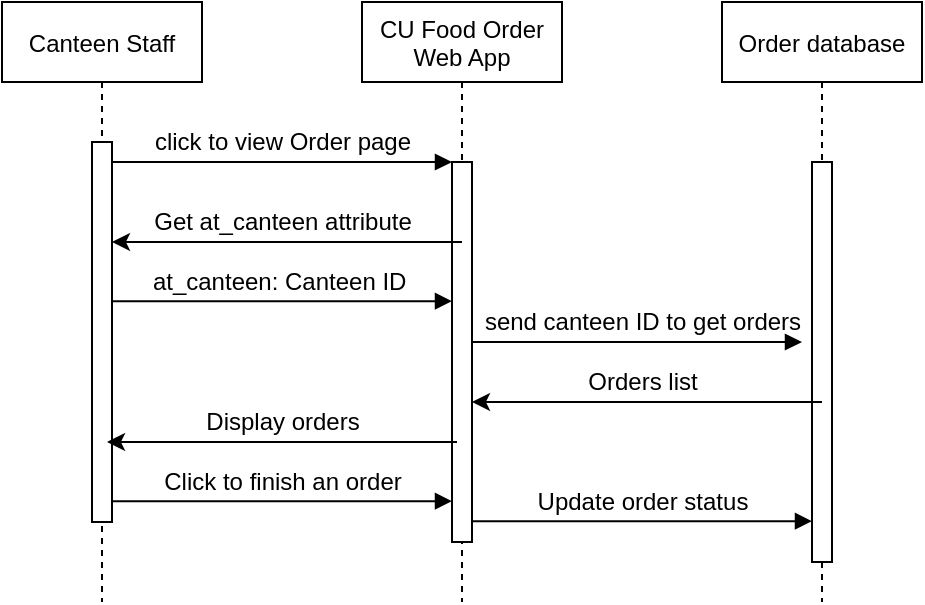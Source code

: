 <mxfile version="17.5.1" type="github">
  <diagram id="JyH9dKXLlh4wl-Uolb7m" name="Page-1">
    <mxGraphModel dx="988" dy="490" grid="1" gridSize="10" guides="1" tooltips="1" connect="1" arrows="1" fold="1" page="1" pageScale="1" pageWidth="850" pageHeight="1100" math="0" shadow="0">
      <root>
        <mxCell id="0" />
        <mxCell id="1" parent="0" />
        <mxCell id="SsQwXliOyGbZY1lNXIvn-25" value="" style="verticalAlign=bottom;endArrow=block;entryX=0;entryY=0;shadow=0;strokeWidth=1;" edge="1" parent="1">
          <mxGeometry relative="1" as="geometry">
            <mxPoint x="350" y="250.0" as="sourcePoint" />
            <mxPoint x="520" y="250.0" as="targetPoint" />
          </mxGeometry>
        </mxCell>
        <mxCell id="SsQwXliOyGbZY1lNXIvn-1" value="Canteen Staff" style="shape=umlLifeline;perimeter=lifelinePerimeter;container=1;collapsible=0;recursiveResize=0;rounded=0;shadow=0;strokeWidth=1;" vertex="1" parent="1">
          <mxGeometry x="120" y="80" width="100" height="300" as="geometry" />
        </mxCell>
        <mxCell id="SsQwXliOyGbZY1lNXIvn-2" value="" style="points=[];perimeter=orthogonalPerimeter;rounded=0;shadow=0;strokeWidth=1;" vertex="1" parent="SsQwXliOyGbZY1lNXIvn-1">
          <mxGeometry x="45" y="70" width="10" height="190" as="geometry" />
        </mxCell>
        <mxCell id="SsQwXliOyGbZY1lNXIvn-5" value="CU Food Order&#xa;Web App" style="shape=umlLifeline;perimeter=lifelinePerimeter;container=1;collapsible=0;recursiveResize=0;rounded=0;shadow=0;strokeWidth=1;" vertex="1" parent="1">
          <mxGeometry x="300" y="80" width="100" height="300" as="geometry" />
        </mxCell>
        <mxCell id="SsQwXliOyGbZY1lNXIvn-6" value="" style="points=[];perimeter=orthogonalPerimeter;rounded=0;shadow=0;strokeWidth=1;" vertex="1" parent="SsQwXliOyGbZY1lNXIvn-5">
          <mxGeometry x="45" y="80" width="10" height="190" as="geometry" />
        </mxCell>
        <mxCell id="SsQwXliOyGbZY1lNXIvn-39" value="" style="verticalAlign=bottom;endArrow=block;entryX=0;entryY=0;shadow=0;strokeWidth=1;" edge="1" parent="SsQwXliOyGbZY1lNXIvn-5">
          <mxGeometry relative="1" as="geometry">
            <mxPoint x="-125" y="249.58" as="sourcePoint" />
            <mxPoint x="45" y="249.58" as="targetPoint" />
          </mxGeometry>
        </mxCell>
        <mxCell id="SsQwXliOyGbZY1lNXIvn-40" value="Click to finish an order" style="text;html=1;align=center;verticalAlign=middle;resizable=0;points=[];autosize=1;strokeColor=none;fillColor=none;" vertex="1" parent="SsQwXliOyGbZY1lNXIvn-5">
          <mxGeometry x="-105" y="230" width="130" height="20" as="geometry" />
        </mxCell>
        <mxCell id="SsQwXliOyGbZY1lNXIvn-8" value="" style="verticalAlign=bottom;endArrow=block;entryX=0;entryY=0;shadow=0;strokeWidth=1;" edge="1" parent="1" source="SsQwXliOyGbZY1lNXIvn-2" target="SsQwXliOyGbZY1lNXIvn-6">
          <mxGeometry relative="1" as="geometry">
            <mxPoint x="275" y="160" as="sourcePoint" />
          </mxGeometry>
        </mxCell>
        <mxCell id="SsQwXliOyGbZY1lNXIvn-21" value="Order database" style="shape=umlLifeline;perimeter=lifelinePerimeter;container=1;collapsible=0;recursiveResize=0;rounded=0;shadow=0;strokeWidth=1;" vertex="1" parent="1">
          <mxGeometry x="480" y="80" width="100" height="300" as="geometry" />
        </mxCell>
        <mxCell id="SsQwXliOyGbZY1lNXIvn-22" value="" style="points=[];perimeter=orthogonalPerimeter;rounded=0;shadow=0;strokeWidth=1;" vertex="1" parent="SsQwXliOyGbZY1lNXIvn-21">
          <mxGeometry x="45" y="80" width="10" height="200" as="geometry" />
        </mxCell>
        <mxCell id="SsQwXliOyGbZY1lNXIvn-35" value="" style="endArrow=classic;html=1;rounded=0;" edge="1" parent="SsQwXliOyGbZY1lNXIvn-21">
          <mxGeometry width="50" height="50" relative="1" as="geometry">
            <mxPoint x="50" y="200" as="sourcePoint" />
            <mxPoint x="-125" y="200" as="targetPoint" />
            <Array as="points">
              <mxPoint x="10" y="200" />
              <mxPoint x="-40" y="200" />
            </Array>
          </mxGeometry>
        </mxCell>
        <mxCell id="SsQwXliOyGbZY1lNXIvn-24" value="click to view Order page" style="text;html=1;align=center;verticalAlign=middle;resizable=0;points=[];autosize=1;strokeColor=none;fillColor=none;" vertex="1" parent="1">
          <mxGeometry x="190" y="140" width="140" height="20" as="geometry" />
        </mxCell>
        <mxCell id="SsQwXliOyGbZY1lNXIvn-26" value="send canteen ID to get orders" style="text;html=1;align=center;verticalAlign=middle;resizable=0;points=[];autosize=1;strokeColor=none;fillColor=none;" vertex="1" parent="1">
          <mxGeometry x="355" y="230" width="170" height="20" as="geometry" />
        </mxCell>
        <mxCell id="SsQwXliOyGbZY1lNXIvn-28" value="" style="endArrow=classic;html=1;rounded=0;" edge="1" parent="1" target="SsQwXliOyGbZY1lNXIvn-2">
          <mxGeometry width="50" height="50" relative="1" as="geometry">
            <mxPoint x="350" y="200" as="sourcePoint" />
            <mxPoint x="350" y="180" as="targetPoint" />
            <Array as="points">
              <mxPoint x="310" y="200" />
              <mxPoint x="260" y="200" />
            </Array>
          </mxGeometry>
        </mxCell>
        <mxCell id="SsQwXliOyGbZY1lNXIvn-29" value="Get at_canteen attribute" style="text;html=1;align=center;verticalAlign=middle;resizable=0;points=[];autosize=1;strokeColor=none;fillColor=none;" vertex="1" parent="1">
          <mxGeometry x="190" y="180" width="140" height="20" as="geometry" />
        </mxCell>
        <mxCell id="SsQwXliOyGbZY1lNXIvn-30" value="" style="verticalAlign=bottom;endArrow=block;entryX=0;entryY=0;shadow=0;strokeWidth=1;" edge="1" parent="1">
          <mxGeometry relative="1" as="geometry">
            <mxPoint x="175" y="229.58" as="sourcePoint" />
            <mxPoint x="345" y="229.58" as="targetPoint" />
          </mxGeometry>
        </mxCell>
        <mxCell id="SsQwXliOyGbZY1lNXIvn-32" value="at_canteen: Canteen ID&amp;nbsp;" style="text;html=1;align=center;verticalAlign=middle;resizable=0;points=[];autosize=1;strokeColor=none;fillColor=none;" vertex="1" parent="1">
          <mxGeometry x="185" y="210" width="150" height="20" as="geometry" />
        </mxCell>
        <mxCell id="SsQwXliOyGbZY1lNXIvn-36" value="Orders list" style="text;html=1;align=center;verticalAlign=middle;resizable=0;points=[];autosize=1;strokeColor=none;fillColor=none;" vertex="1" parent="1">
          <mxGeometry x="405" y="260" width="70" height="20" as="geometry" />
        </mxCell>
        <mxCell id="SsQwXliOyGbZY1lNXIvn-37" value="" style="endArrow=classic;html=1;rounded=0;" edge="1" parent="1">
          <mxGeometry width="50" height="50" relative="1" as="geometry">
            <mxPoint x="347.5" y="300" as="sourcePoint" />
            <mxPoint x="172.5" y="300" as="targetPoint" />
            <Array as="points">
              <mxPoint x="307.5" y="300" />
              <mxPoint x="257.5" y="300" />
            </Array>
          </mxGeometry>
        </mxCell>
        <mxCell id="SsQwXliOyGbZY1lNXIvn-38" value="Display orders" style="text;html=1;align=center;verticalAlign=middle;resizable=0;points=[];autosize=1;strokeColor=none;fillColor=none;" vertex="1" parent="1">
          <mxGeometry x="215" y="280" width="90" height="20" as="geometry" />
        </mxCell>
        <mxCell id="SsQwXliOyGbZY1lNXIvn-41" value="" style="verticalAlign=bottom;endArrow=block;entryX=0;entryY=0;shadow=0;strokeWidth=1;" edge="1" parent="1">
          <mxGeometry relative="1" as="geometry">
            <mxPoint x="355" y="339.58" as="sourcePoint" />
            <mxPoint x="525" y="339.58" as="targetPoint" />
          </mxGeometry>
        </mxCell>
        <mxCell id="SsQwXliOyGbZY1lNXIvn-42" value="Update order status" style="text;html=1;align=center;verticalAlign=middle;resizable=0;points=[];autosize=1;strokeColor=none;fillColor=none;" vertex="1" parent="1">
          <mxGeometry x="380" y="320" width="120" height="20" as="geometry" />
        </mxCell>
      </root>
    </mxGraphModel>
  </diagram>
</mxfile>
